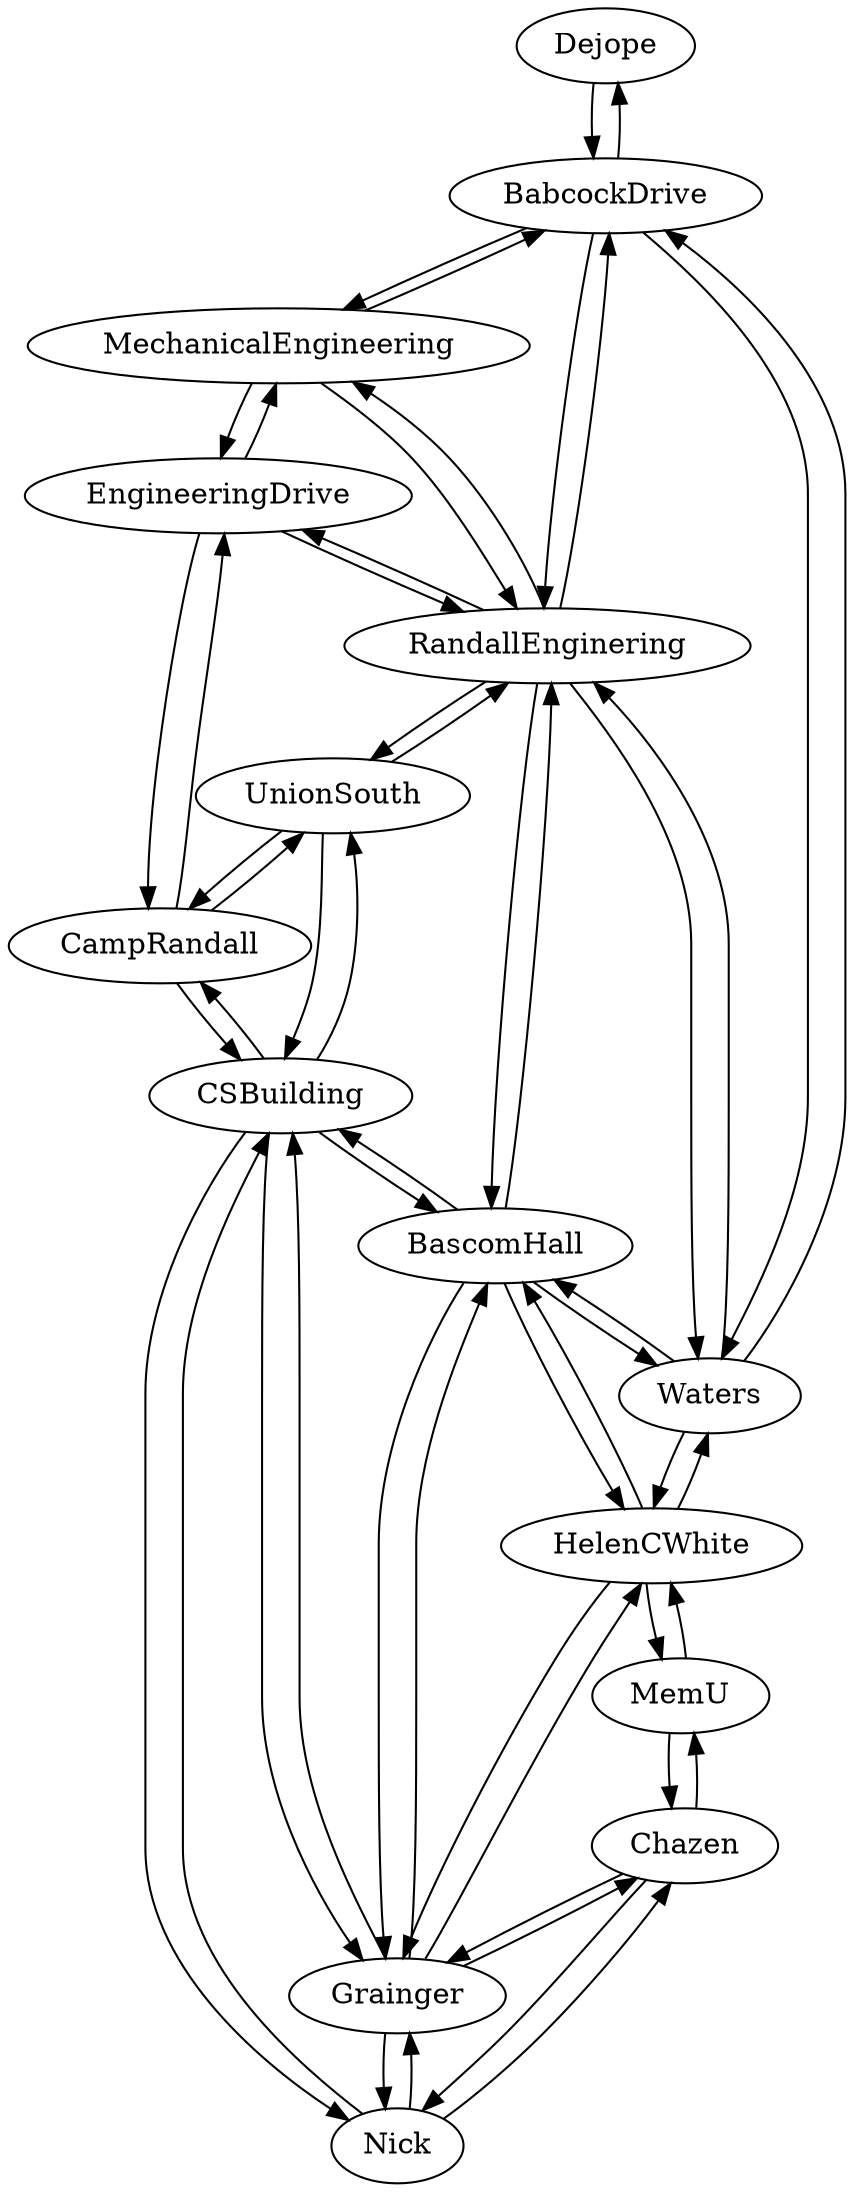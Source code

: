 digraph C {
    Dejope -> BabcockDrive [weight = 10 ];
    BabcockDrive -> Waters [weight = 10 ];
    BabcockDrive -> RandallEnginering [weight = 15 ];
    BabcockDrive -> MechanicalEngineering [weight = 10 ];
    BabcockDrive -> Dejope [weight = 10 ];
    Waters -> BabcockDrive [weight = 10 ];
    Waters -> RandallEnginering [weight = 10 ];
    Waters -> BascomHall [weight = 5 ];
    Waters -> HelenCWhite [weight = 10 ];
    HelenCWhite -> Waters [weight = 10 ];
    HelenCWhite -> BascomHall [weight = 5 ];
    HelenCWhite -> Grainger [weight = 10 ];
    HelenCWhite -> MemU [weight = 5 ];
    MemU -> HelenCWhite [weight = 5 ];
    MemU -> Chazen [weight = 5 ];
    BascomHall -> Waters [weight = 5 ];
    BascomHall -> RandallEnginering [weight = 15 ];
    BascomHall -> CSBuilding [weight = 10 ];
    BascomHall -> Grainger [weight = 10 ];
    BascomHall -> HelenCWhite [weight = 5 ];
    MechanicalEngineering -> BabcockDrive [weight = 10 ];
    MechanicalEngineering -> RandallEnginering [weight = 5 ];
    MechanicalEngineering -> EngineeringDrive [weight = 5 ];
    RandallEnginering -> BabcockDrive [weight = 15 ];
    RandallEnginering -> MechanicalEngineering [weight = 5 ];
    RandallEnginering -> EngineeringDrive [weight = 5 ];
    RandallEnginering -> UnionSouth [weight = 10 ];
    RandallEnginering -> BascomHall [weight = 15 ];
    RandallEnginering -> Waters [weight = 10 ];
    Grainger -> HelenCWhite [weight = 10 ];
    Grainger -> BascomHall [weight = 5 ];
    Grainger -> CSBuilding [weight = 10 ];
    Grainger -> Nick [weight = 5 ];
    Grainger -> Chazen [weight = 5 ];
    Chazen -> MemU [weight = 5 ];
    Chazen -> Grainger [weight = 5 ];
    Chazen -> Nick [weight = 10 ];
    EngineeringDrive -> MechanicalEngineering [weight = 5 ];
    EngineeringDrive -> RandallEnginering [weight = 5 ];
    EngineeringDrive -> CampRandall [weight = 5 ];
    UnionSouth -> RandallEnginering [weight = 10 ];
    UnionSouth -> CampRandall [weight = 10 ];
    UnionSouth -> CSBuilding [weight = 5 ];
    CSBuilding -> UnionSouth [weight = 5 ];
    CSBuilding -> CampRandall [weight = 5 ];
    CSBuilding -> Nick [weight = 10 ];
    CSBuilding -> Grainger [weight = 10 ];
    CSBuilding -> BascomHall [weight = 10 ];
    Nick -> Chazen [weight = 10 ];
    Nick -> Grainger [weight = 5 ];
    Nick -> CSBuilding [weight = 10 ];
    CampRandall -> EngineeringDrive [weight = 5 ];
    CampRandall -> UnionSouth [weight = 10 ];
    CampRandall -> CSBuilding [weight = 5 ];
}
